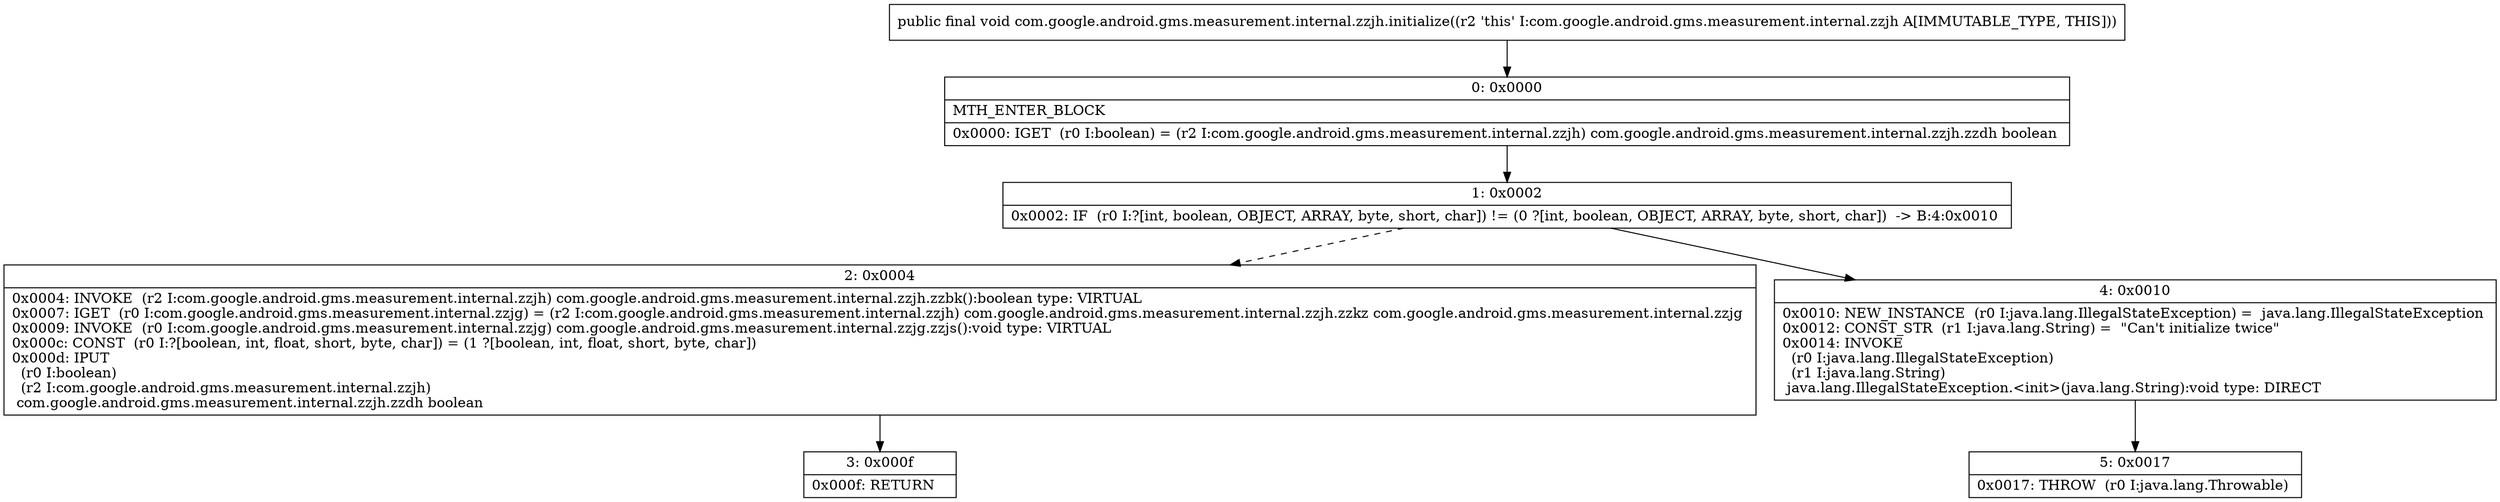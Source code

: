 digraph "CFG forcom.google.android.gms.measurement.internal.zzjh.initialize()V" {
Node_0 [shape=record,label="{0\:\ 0x0000|MTH_ENTER_BLOCK\l|0x0000: IGET  (r0 I:boolean) = (r2 I:com.google.android.gms.measurement.internal.zzjh) com.google.android.gms.measurement.internal.zzjh.zzdh boolean \l}"];
Node_1 [shape=record,label="{1\:\ 0x0002|0x0002: IF  (r0 I:?[int, boolean, OBJECT, ARRAY, byte, short, char]) != (0 ?[int, boolean, OBJECT, ARRAY, byte, short, char])  \-\> B:4:0x0010 \l}"];
Node_2 [shape=record,label="{2\:\ 0x0004|0x0004: INVOKE  (r2 I:com.google.android.gms.measurement.internal.zzjh) com.google.android.gms.measurement.internal.zzjh.zzbk():boolean type: VIRTUAL \l0x0007: IGET  (r0 I:com.google.android.gms.measurement.internal.zzjg) = (r2 I:com.google.android.gms.measurement.internal.zzjh) com.google.android.gms.measurement.internal.zzjh.zzkz com.google.android.gms.measurement.internal.zzjg \l0x0009: INVOKE  (r0 I:com.google.android.gms.measurement.internal.zzjg) com.google.android.gms.measurement.internal.zzjg.zzjs():void type: VIRTUAL \l0x000c: CONST  (r0 I:?[boolean, int, float, short, byte, char]) = (1 ?[boolean, int, float, short, byte, char]) \l0x000d: IPUT  \l  (r0 I:boolean)\l  (r2 I:com.google.android.gms.measurement.internal.zzjh)\l com.google.android.gms.measurement.internal.zzjh.zzdh boolean \l}"];
Node_3 [shape=record,label="{3\:\ 0x000f|0x000f: RETURN   \l}"];
Node_4 [shape=record,label="{4\:\ 0x0010|0x0010: NEW_INSTANCE  (r0 I:java.lang.IllegalStateException) =  java.lang.IllegalStateException \l0x0012: CONST_STR  (r1 I:java.lang.String) =  \"Can't initialize twice\" \l0x0014: INVOKE  \l  (r0 I:java.lang.IllegalStateException)\l  (r1 I:java.lang.String)\l java.lang.IllegalStateException.\<init\>(java.lang.String):void type: DIRECT \l}"];
Node_5 [shape=record,label="{5\:\ 0x0017|0x0017: THROW  (r0 I:java.lang.Throwable) \l}"];
MethodNode[shape=record,label="{public final void com.google.android.gms.measurement.internal.zzjh.initialize((r2 'this' I:com.google.android.gms.measurement.internal.zzjh A[IMMUTABLE_TYPE, THIS])) }"];
MethodNode -> Node_0;
Node_0 -> Node_1;
Node_1 -> Node_2[style=dashed];
Node_1 -> Node_4;
Node_2 -> Node_3;
Node_4 -> Node_5;
}

